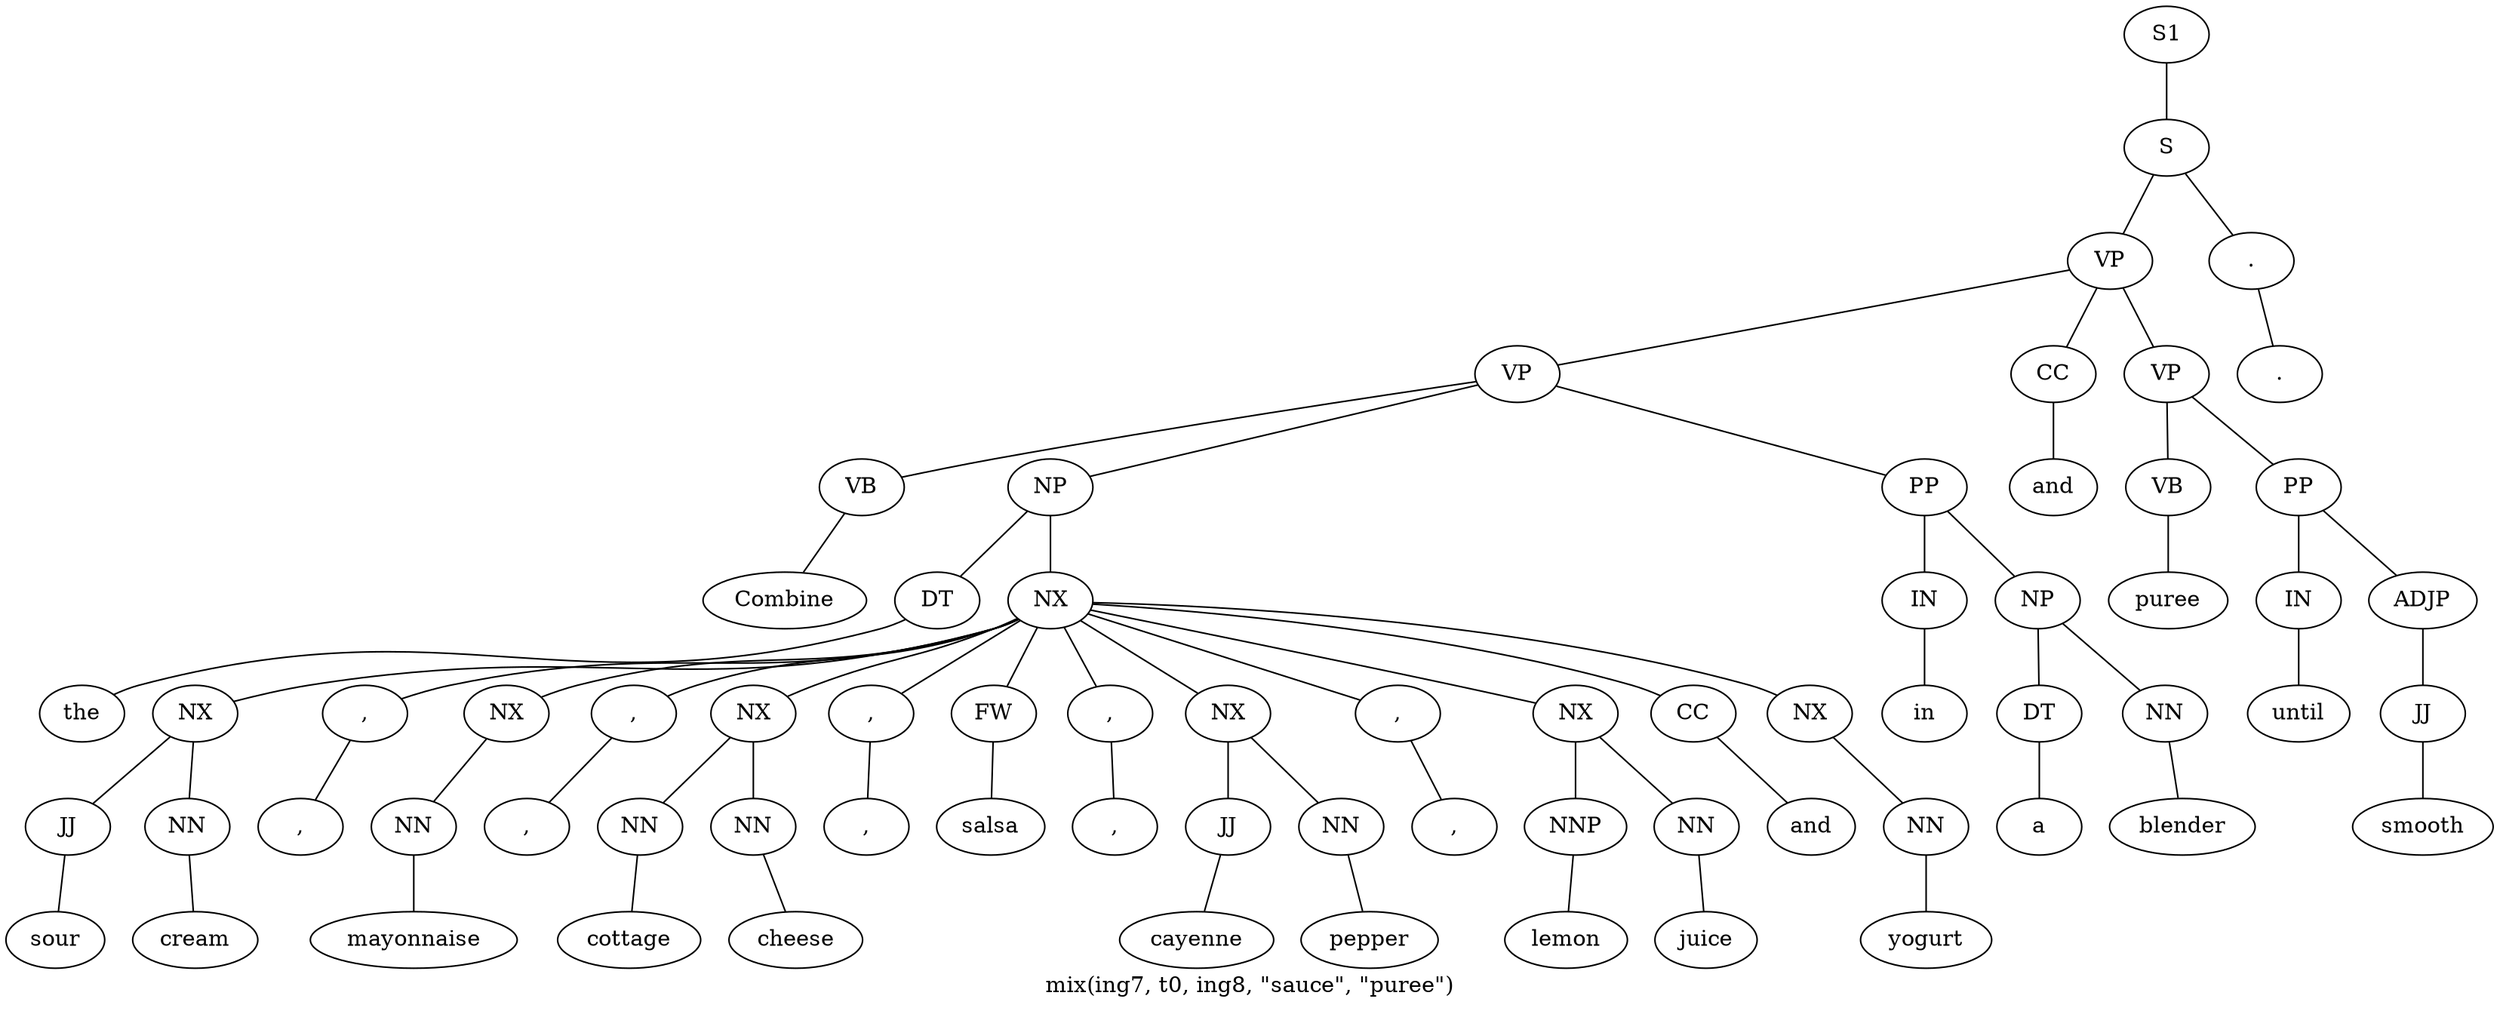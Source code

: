 graph SyntaxGraph {
	label = "mix(ing7, t0, ing8, \"sauce\", \"puree\")";
	Node0 [label="S1"];
	Node1 [label="S"];
	Node2 [label="VP"];
	Node3 [label="VP"];
	Node4 [label="VB"];
	Node5 [label="Combine"];
	Node6 [label="NP"];
	Node7 [label="DT"];
	Node8 [label="the"];
	Node9 [label="NX"];
	Node10 [label="NX"];
	Node11 [label="JJ"];
	Node12 [label="sour"];
	Node13 [label="NN"];
	Node14 [label="cream"];
	Node15 [label=","];
	Node16 [label=","];
	Node17 [label="NX"];
	Node18 [label="NN"];
	Node19 [label="mayonnaise"];
	Node20 [label=","];
	Node21 [label=","];
	Node22 [label="NX"];
	Node23 [label="NN"];
	Node24 [label="cottage"];
	Node25 [label="NN"];
	Node26 [label="cheese"];
	Node27 [label=","];
	Node28 [label=","];
	Node29 [label="FW"];
	Node30 [label="salsa"];
	Node31 [label=","];
	Node32 [label=","];
	Node33 [label="NX"];
	Node34 [label="JJ"];
	Node35 [label="cayenne"];
	Node36 [label="NN"];
	Node37 [label="pepper"];
	Node38 [label=","];
	Node39 [label=","];
	Node40 [label="NX"];
	Node41 [label="NNP"];
	Node42 [label="lemon"];
	Node43 [label="NN"];
	Node44 [label="juice"];
	Node45 [label="CC"];
	Node46 [label="and"];
	Node47 [label="NX"];
	Node48 [label="NN"];
	Node49 [label="yogurt"];
	Node50 [label="PP"];
	Node51 [label="IN"];
	Node52 [label="in"];
	Node53 [label="NP"];
	Node54 [label="DT"];
	Node55 [label="a"];
	Node56 [label="NN"];
	Node57 [label="blender"];
	Node58 [label="CC"];
	Node59 [label="and"];
	Node60 [label="VP"];
	Node61 [label="VB"];
	Node62 [label="puree"];
	Node63 [label="PP"];
	Node64 [label="IN"];
	Node65 [label="until"];
	Node66 [label="ADJP"];
	Node67 [label="JJ"];
	Node68 [label="smooth"];
	Node69 [label="."];
	Node70 [label="."];

	Node0 -- Node1;
	Node1 -- Node2;
	Node1 -- Node69;
	Node2 -- Node3;
	Node2 -- Node58;
	Node2 -- Node60;
	Node3 -- Node4;
	Node3 -- Node6;
	Node3 -- Node50;
	Node4 -- Node5;
	Node6 -- Node7;
	Node6 -- Node9;
	Node7 -- Node8;
	Node9 -- Node10;
	Node9 -- Node15;
	Node9 -- Node17;
	Node9 -- Node20;
	Node9 -- Node22;
	Node9 -- Node27;
	Node9 -- Node29;
	Node9 -- Node31;
	Node9 -- Node33;
	Node9 -- Node38;
	Node9 -- Node40;
	Node9 -- Node45;
	Node9 -- Node47;
	Node10 -- Node11;
	Node10 -- Node13;
	Node11 -- Node12;
	Node13 -- Node14;
	Node15 -- Node16;
	Node17 -- Node18;
	Node18 -- Node19;
	Node20 -- Node21;
	Node22 -- Node23;
	Node22 -- Node25;
	Node23 -- Node24;
	Node25 -- Node26;
	Node27 -- Node28;
	Node29 -- Node30;
	Node31 -- Node32;
	Node33 -- Node34;
	Node33 -- Node36;
	Node34 -- Node35;
	Node36 -- Node37;
	Node38 -- Node39;
	Node40 -- Node41;
	Node40 -- Node43;
	Node41 -- Node42;
	Node43 -- Node44;
	Node45 -- Node46;
	Node47 -- Node48;
	Node48 -- Node49;
	Node50 -- Node51;
	Node50 -- Node53;
	Node51 -- Node52;
	Node53 -- Node54;
	Node53 -- Node56;
	Node54 -- Node55;
	Node56 -- Node57;
	Node58 -- Node59;
	Node60 -- Node61;
	Node60 -- Node63;
	Node61 -- Node62;
	Node63 -- Node64;
	Node63 -- Node66;
	Node64 -- Node65;
	Node66 -- Node67;
	Node67 -- Node68;
	Node69 -- Node70;
}